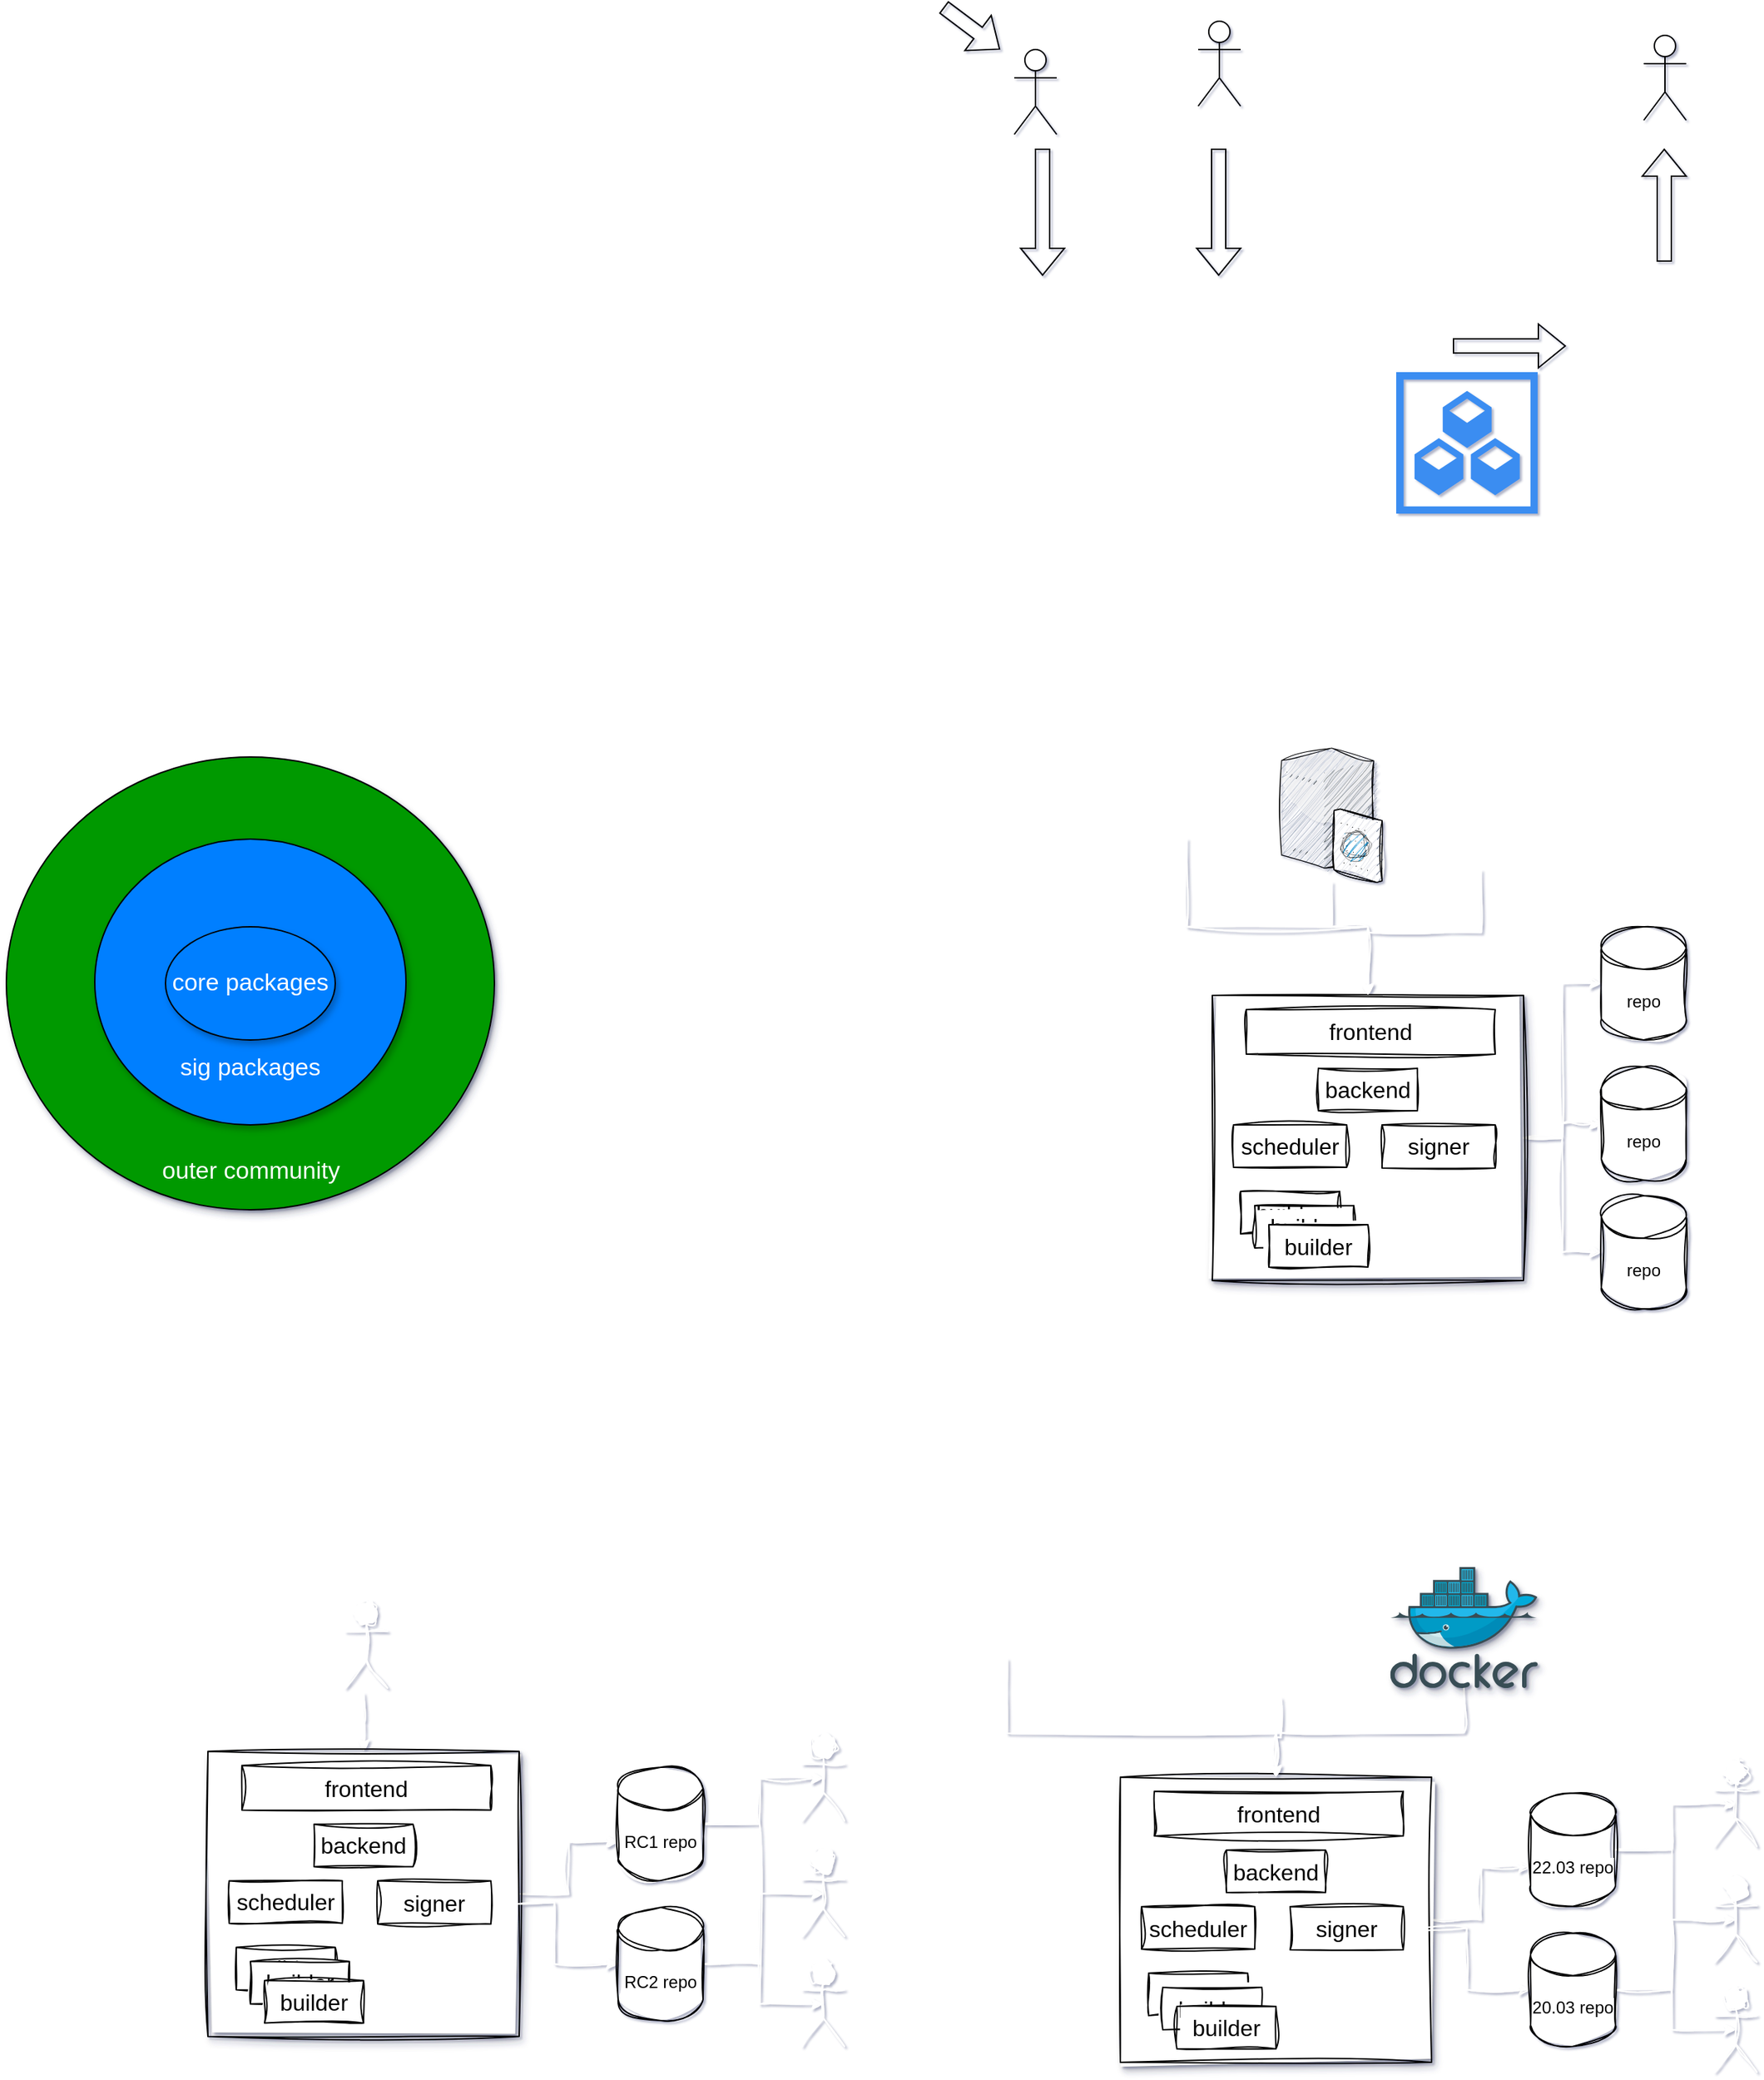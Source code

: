 <mxfile version="20.7.4" type="github">
  <diagram id="Us9jO3z87xNzmJYBW_6A" name="第 1 页">
    <mxGraphModel dx="2901" dy="1116" grid="1" gridSize="10" guides="1" tooltips="1" connect="1" arrows="1" fold="1" page="1" pageScale="1" pageWidth="827" pageHeight="1169" math="0" shadow="1">
      <root>
        <mxCell id="0" />
        <mxCell id="1" parent="0" />
        <mxCell id="nltje8YVPNteBR59WQZ6-17" style="edgeStyle=orthogonalEdgeStyle;rounded=0;orthogonalLoop=1;jettySize=auto;html=1;entryX=0;entryY=0.5;entryDx=0;entryDy=0;entryPerimeter=0;strokeColor=#FFFFFF;sketch=1;curveFitting=1;jiggle=2;" parent="1" source="JXJb3rMGecMADJpPMJTT-8" target="nltje8YVPNteBR59WQZ6-16" edge="1">
          <mxGeometry relative="1" as="geometry" />
        </mxCell>
        <mxCell id="nltje8YVPNteBR59WQZ6-19" style="edgeStyle=orthogonalEdgeStyle;rounded=0;orthogonalLoop=1;jettySize=auto;html=1;entryX=0;entryY=0.5;entryDx=0;entryDy=0;entryPerimeter=0;strokeColor=#FFFFFF;sketch=1;curveFitting=1;jiggle=2;" parent="1" source="JXJb3rMGecMADJpPMJTT-8" target="nltje8YVPNteBR59WQZ6-18" edge="1">
          <mxGeometry relative="1" as="geometry" />
        </mxCell>
        <mxCell id="nltje8YVPNteBR59WQZ6-22" style="edgeStyle=orthogonalEdgeStyle;rounded=0;orthogonalLoop=1;jettySize=auto;html=1;entryX=0;entryY=0.5;entryDx=0;entryDy=0;entryPerimeter=0;strokeColor=#FFFFFF;sketch=1;curveFitting=1;jiggle=2;" parent="1" source="JXJb3rMGecMADJpPMJTT-8" target="nltje8YVPNteBR59WQZ6-21" edge="1">
          <mxGeometry relative="1" as="geometry" />
        </mxCell>
        <mxCell id="JXJb3rMGecMADJpPMJTT-8" value="" style="rounded=0;whiteSpace=wrap;html=1;fontSize=16;glass=0;shadow=1;sketch=1;curveFitting=1;jiggle=2;" parent="1" vertex="1">
          <mxGeometry x="350" y="858.5" width="220" height="201.5" as="geometry" />
        </mxCell>
        <mxCell id="MfM9e1bgHj_mFn8Fd6dJ-1" value="" style="shape=umlActor;verticalLabelPosition=bottom;verticalAlign=top;html=1;outlineConnect=0;" parent="1" vertex="1">
          <mxGeometry x="210" y="190" width="30" height="60" as="geometry" />
        </mxCell>
        <mxCell id="MfM9e1bgHj_mFn8Fd6dJ-2" value="" style="shape=umlActor;verticalLabelPosition=bottom;verticalAlign=top;html=1;outlineConnect=0;" parent="1" vertex="1">
          <mxGeometry x="340" y="170" width="30" height="60" as="geometry" />
        </mxCell>
        <mxCell id="MfM9e1bgHj_mFn8Fd6dJ-3" value="" style="shape=umlActor;verticalLabelPosition=bottom;verticalAlign=top;html=1;outlineConnect=0;" parent="1" vertex="1">
          <mxGeometry x="655" y="180" width="30" height="60" as="geometry" />
        </mxCell>
        <mxCell id="MfM9e1bgHj_mFn8Fd6dJ-6" value="" style="shape=flexArrow;endArrow=classic;html=1;rounded=0;" parent="1" edge="1">
          <mxGeometry width="50" height="50" relative="1" as="geometry">
            <mxPoint x="230" y="260" as="sourcePoint" />
            <mxPoint x="230" y="350" as="targetPoint" />
          </mxGeometry>
        </mxCell>
        <mxCell id="MfM9e1bgHj_mFn8Fd6dJ-7" value="" style="shape=flexArrow;endArrow=classic;html=1;rounded=0;" parent="1" edge="1">
          <mxGeometry width="50" height="50" relative="1" as="geometry">
            <mxPoint x="354.5" y="260" as="sourcePoint" />
            <mxPoint x="354.5" y="350" as="targetPoint" />
          </mxGeometry>
        </mxCell>
        <mxCell id="MfM9e1bgHj_mFn8Fd6dJ-8" value="" style="shape=flexArrow;endArrow=classic;html=1;rounded=0;" parent="1" edge="1">
          <mxGeometry width="50" height="50" relative="1" as="geometry">
            <mxPoint x="669.5" y="340" as="sourcePoint" />
            <mxPoint x="669.5" y="260" as="targetPoint" />
          </mxGeometry>
        </mxCell>
        <mxCell id="MfM9e1bgHj_mFn8Fd6dJ-10" value="" style="shape=flexArrow;endArrow=classic;html=1;rounded=0;" parent="1" edge="1">
          <mxGeometry width="50" height="50" relative="1" as="geometry">
            <mxPoint x="520" y="399.5" as="sourcePoint" />
            <mxPoint x="600" y="399.5" as="targetPoint" />
          </mxGeometry>
        </mxCell>
        <mxCell id="nltje8YVPNteBR59WQZ6-29" style="edgeStyle=orthogonalEdgeStyle;rounded=0;orthogonalLoop=1;jettySize=auto;html=1;entryX=0.5;entryY=0;entryDx=0;entryDy=0;strokeColor=#FFFFFF;sketch=1;curveFitting=1;jiggle=2;" parent="1" source="MfM9e1bgHj_mFn8Fd6dJ-14" target="JXJb3rMGecMADJpPMJTT-8" edge="1">
          <mxGeometry relative="1" as="geometry">
            <Array as="points">
              <mxPoint x="540" y="814" />
              <mxPoint x="460" y="814" />
            </Array>
          </mxGeometry>
        </mxCell>
        <mxCell id="MfM9e1bgHj_mFn8Fd6dJ-14" value="" style="shape=image;html=1;verticalAlign=top;verticalLabelPosition=bottom;labelBackgroundColor=#ffffff;imageAspect=0;aspect=fixed;image=https://cdn4.iconfinder.com/data/icons/socialcones/508/Github-128.png;sketch=1;curveFitting=1;jiggle=2;" parent="1" vertex="1">
          <mxGeometry x="500" y="690" width="80" height="80" as="geometry" />
        </mxCell>
        <mxCell id="MfM9e1bgHj_mFn8Fd6dJ-15" value="" style="shape=flexArrow;endArrow=classic;html=1;rounded=0;" parent="1" edge="1">
          <mxGeometry width="50" height="50" relative="1" as="geometry">
            <mxPoint x="160" y="160" as="sourcePoint" />
            <mxPoint x="200" y="190" as="targetPoint" />
          </mxGeometry>
        </mxCell>
        <mxCell id="MfM9e1bgHj_mFn8Fd6dJ-20" value="" style="sketch=0;html=1;aspect=fixed;strokeColor=none;shadow=0;align=center;verticalAlign=top;fillColor=#3B8DF1;shape=mxgraph.gcp2.repository_3" parent="1" vertex="1">
          <mxGeometry x="480" y="418" width="100" height="100" as="geometry" />
        </mxCell>
        <mxCell id="nltje8YVPNteBR59WQZ6-26" style="edgeStyle=orthogonalEdgeStyle;rounded=0;orthogonalLoop=1;jettySize=auto;html=1;strokeColor=#FFFFFF;sketch=1;curveFitting=1;jiggle=2;" parent="1" source="JXJb3rMGecMADJpPMJTT-4" target="JXJb3rMGecMADJpPMJTT-8" edge="1">
          <mxGeometry relative="1" as="geometry">
            <Array as="points">
              <mxPoint x="435" y="810" />
              <mxPoint x="460" y="810" />
            </Array>
          </mxGeometry>
        </mxCell>
        <mxCell id="JXJb3rMGecMADJpPMJTT-4" value="" style="verticalLabelPosition=bottom;aspect=fixed;html=1;verticalAlign=top;strokeColor=none;align=center;outlineConnect=0;shape=mxgraph.citrix.ftp_server;fontSize=16;sketch=1;curveFitting=1;jiggle=2;" parent="1" vertex="1">
          <mxGeometry x="399" y="681.5" width="71" height="97" as="geometry" />
        </mxCell>
        <mxCell id="JXJb3rMGecMADJpPMJTT-9" value="frontend" style="rounded=0;whiteSpace=wrap;html=1;fontSize=16;sketch=1;curveFitting=1;jiggle=2;" parent="1" vertex="1">
          <mxGeometry x="374" y="868.5" width="176" height="31.5" as="geometry" />
        </mxCell>
        <mxCell id="JXJb3rMGecMADJpPMJTT-10" value="backend" style="rounded=0;whiteSpace=wrap;html=1;fontSize=16;sketch=1;curveFitting=1;jiggle=2;" parent="1" vertex="1">
          <mxGeometry x="425" y="910" width="70" height="30" as="geometry" />
        </mxCell>
        <mxCell id="nltje8YVPNteBR59WQZ6-11" value="builder" style="rounded=0;whiteSpace=wrap;html=1;fontSize=16;sketch=1;curveFitting=1;jiggle=2;" parent="1" vertex="1">
          <mxGeometry x="370" y="997" width="70" height="30" as="geometry" />
        </mxCell>
        <mxCell id="nltje8YVPNteBR59WQZ6-12" value="signer" style="rounded=0;whiteSpace=wrap;html=1;fontSize=16;sketch=1;curveFitting=1;jiggle=2;" parent="1" vertex="1">
          <mxGeometry x="470" y="950" width="80" height="30.5" as="geometry" />
        </mxCell>
        <mxCell id="nltje8YVPNteBR59WQZ6-13" value="builder" style="rounded=0;whiteSpace=wrap;html=1;fontSize=16;sketch=1;curveFitting=1;jiggle=2;" parent="1" vertex="1">
          <mxGeometry x="380" y="1007" width="70" height="30" as="geometry" />
        </mxCell>
        <mxCell id="nltje8YVPNteBR59WQZ6-14" value="builder" style="rounded=0;whiteSpace=wrap;html=1;fontSize=16;sketch=1;curveFitting=1;jiggle=2;" parent="1" vertex="1">
          <mxGeometry x="390" y="1020.5" width="70" height="30" as="geometry" />
        </mxCell>
        <mxCell id="nltje8YVPNteBR59WQZ6-15" value="scheduler" style="rounded=0;whiteSpace=wrap;html=1;fontSize=16;sketch=1;curveFitting=1;jiggle=2;" parent="1" vertex="1">
          <mxGeometry x="365" y="950" width="80" height="30" as="geometry" />
        </mxCell>
        <mxCell id="nltje8YVPNteBR59WQZ6-16" value="repo" style="shape=cylinder3;whiteSpace=wrap;html=1;boundedLbl=1;backgroundOutline=1;size=15;sketch=1;curveFitting=1;jiggle=2;" parent="1" vertex="1">
          <mxGeometry x="625" y="909" width="60" height="80" as="geometry" />
        </mxCell>
        <mxCell id="nltje8YVPNteBR59WQZ6-18" value="repo" style="shape=cylinder3;whiteSpace=wrap;html=1;boundedLbl=1;backgroundOutline=1;size=15;sketch=1;curveFitting=1;jiggle=2;" parent="1" vertex="1">
          <mxGeometry x="625" y="810" width="60" height="80" as="geometry" />
        </mxCell>
        <mxCell id="nltje8YVPNteBR59WQZ6-21" value="repo" style="shape=cylinder3;whiteSpace=wrap;html=1;boundedLbl=1;backgroundOutline=1;size=15;sketch=1;curveFitting=1;jiggle=2;" parent="1" vertex="1">
          <mxGeometry x="625" y="1000" width="60" height="80" as="geometry" />
        </mxCell>
        <mxCell id="nltje8YVPNteBR59WQZ6-40" style="edgeStyle=orthogonalEdgeStyle;rounded=0;orthogonalLoop=1;jettySize=auto;html=1;strokeColor=#FFFFFF;sketch=1;curveFitting=1;jiggle=2;" parent="1" source="nltje8YVPNteBR59WQZ6-35" target="JXJb3rMGecMADJpPMJTT-8" edge="1">
          <mxGeometry relative="1" as="geometry">
            <Array as="points">
              <mxPoint x="332" y="810" />
              <mxPoint x="460" y="810" />
            </Array>
          </mxGeometry>
        </mxCell>
        <mxCell id="nltje8YVPNteBR59WQZ6-35" value="" style="shape=image;verticalLabelPosition=bottom;labelBackgroundColor=default;verticalAlign=top;aspect=fixed;imageAspect=0;image=https://pypi.org/static/images/logo-small.95de8436.svg;sketch=1;curveFitting=1;jiggle=2;" parent="1" vertex="1">
          <mxGeometry x="299" y="690" width="66" height="58" as="geometry" />
        </mxCell>
        <mxCell id="nltje8YVPNteBR59WQZ6-63" style="edgeStyle=orthogonalEdgeStyle;rounded=0;orthogonalLoop=1;jettySize=auto;html=1;entryX=0.5;entryY=0;entryDx=0;entryDy=0;labelBackgroundColor=default;strokeColor=#FFFFFF;sketch=1;curveFitting=1;jiggle=2;" parent="1" source="nltje8YVPNteBR59WQZ6-43" target="nltje8YVPNteBR59WQZ6-44" edge="1">
          <mxGeometry relative="1" as="geometry" />
        </mxCell>
        <mxCell id="nltje8YVPNteBR59WQZ6-43" value="" style="shape=image;verticalLabelPosition=bottom;labelBackgroundColor=default;verticalAlign=top;aspect=fixed;imageAspect=0;image=https://www.nginx.com/wp-content/uploads/2020/05/NGINX-product-icon.svg;sketch=1;curveFitting=1;jiggle=2;" parent="1" vertex="1">
          <mxGeometry x="346.8" y="1235" width="103.2" height="120" as="geometry" />
        </mxCell>
        <mxCell id="nltje8YVPNteBR59WQZ6-55" style="edgeStyle=orthogonalEdgeStyle;rounded=0;orthogonalLoop=1;jettySize=auto;html=1;entryX=0;entryY=0;entryDx=0;entryDy=52.5;entryPerimeter=0;strokeColor=#FFFFFF;labelBackgroundColor=default;sketch=1;curveFitting=1;jiggle=2;" parent="1" source="nltje8YVPNteBR59WQZ6-44" target="nltje8YVPNteBR59WQZ6-54" edge="1">
          <mxGeometry relative="1" as="geometry" />
        </mxCell>
        <mxCell id="nltje8YVPNteBR59WQZ6-44" value="" style="rounded=0;whiteSpace=wrap;html=1;fontSize=16;glass=0;shadow=1;labelBackgroundColor=default;sketch=1;curveFitting=1;jiggle=2;" parent="1" vertex="1">
          <mxGeometry x="285" y="1411" width="220" height="201.5" as="geometry" />
        </mxCell>
        <mxCell id="nltje8YVPNteBR59WQZ6-45" value="frontend" style="rounded=0;whiteSpace=wrap;html=1;fontSize=16;labelBackgroundColor=default;sketch=1;curveFitting=1;jiggle=2;" parent="1" vertex="1">
          <mxGeometry x="309" y="1421" width="176" height="31.5" as="geometry" />
        </mxCell>
        <mxCell id="nltje8YVPNteBR59WQZ6-46" value="backend" style="rounded=0;whiteSpace=wrap;html=1;fontSize=16;labelBackgroundColor=default;sketch=1;curveFitting=1;jiggle=2;" parent="1" vertex="1">
          <mxGeometry x="360" y="1462.5" width="70" height="30" as="geometry" />
        </mxCell>
        <mxCell id="nltje8YVPNteBR59WQZ6-47" value="builder" style="rounded=0;whiteSpace=wrap;html=1;fontSize=16;labelBackgroundColor=default;sketch=1;curveFitting=1;jiggle=2;" parent="1" vertex="1">
          <mxGeometry x="305" y="1549.5" width="70" height="30" as="geometry" />
        </mxCell>
        <mxCell id="nltje8YVPNteBR59WQZ6-56" style="edgeStyle=orthogonalEdgeStyle;rounded=0;orthogonalLoop=1;jettySize=auto;html=1;entryX=0;entryY=0.5;entryDx=0;entryDy=0;entryPerimeter=0;strokeColor=#FFFFFF;labelBackgroundColor=default;sketch=1;curveFitting=1;jiggle=2;" parent="1" source="nltje8YVPNteBR59WQZ6-48" target="nltje8YVPNteBR59WQZ6-53" edge="1">
          <mxGeometry relative="1" as="geometry" />
        </mxCell>
        <mxCell id="nltje8YVPNteBR59WQZ6-48" value="signer" style="rounded=0;whiteSpace=wrap;html=1;fontSize=16;labelBackgroundColor=default;sketch=1;curveFitting=1;jiggle=2;" parent="1" vertex="1">
          <mxGeometry x="405" y="1502.5" width="80" height="30.5" as="geometry" />
        </mxCell>
        <mxCell id="nltje8YVPNteBR59WQZ6-49" value="builder" style="rounded=0;whiteSpace=wrap;html=1;fontSize=16;labelBackgroundColor=default;sketch=1;curveFitting=1;jiggle=2;" parent="1" vertex="1">
          <mxGeometry x="315" y="1559.5" width="70" height="30" as="geometry" />
        </mxCell>
        <mxCell id="nltje8YVPNteBR59WQZ6-50" value="builder" style="rounded=0;whiteSpace=wrap;html=1;fontSize=16;labelBackgroundColor=default;sketch=1;curveFitting=1;jiggle=2;" parent="1" vertex="1">
          <mxGeometry x="325" y="1573" width="70" height="30" as="geometry" />
        </mxCell>
        <mxCell id="nltje8YVPNteBR59WQZ6-51" value="scheduler" style="rounded=0;whiteSpace=wrap;html=1;fontSize=16;labelBackgroundColor=default;sketch=1;curveFitting=1;jiggle=2;" parent="1" vertex="1">
          <mxGeometry x="300" y="1502.5" width="80" height="30" as="geometry" />
        </mxCell>
        <mxCell id="nltje8YVPNteBR59WQZ6-61" style="edgeStyle=orthogonalEdgeStyle;rounded=0;orthogonalLoop=1;jettySize=auto;html=1;entryX=0.5;entryY=0.5;entryDx=0;entryDy=0;entryPerimeter=0;strokeColor=#FFFFFF;labelBackgroundColor=default;sketch=1;curveFitting=1;jiggle=2;" parent="1" source="nltje8YVPNteBR59WQZ6-53" target="nltje8YVPNteBR59WQZ6-58" edge="1">
          <mxGeometry relative="1" as="geometry">
            <Array as="points">
              <mxPoint x="675" y="1561" />
              <mxPoint x="675" y="1512" />
            </Array>
          </mxGeometry>
        </mxCell>
        <mxCell id="nltje8YVPNteBR59WQZ6-53" value="20.03 repo" style="shape=cylinder3;whiteSpace=wrap;html=1;boundedLbl=1;backgroundOutline=1;size=15;labelBackgroundColor=default;sketch=1;curveFitting=1;jiggle=2;" parent="1" vertex="1">
          <mxGeometry x="575" y="1521.25" width="60" height="80" as="geometry" />
        </mxCell>
        <mxCell id="nltje8YVPNteBR59WQZ6-60" style="edgeStyle=orthogonalEdgeStyle;rounded=0;orthogonalLoop=1;jettySize=auto;html=1;entryX=0.5;entryY=0.5;entryDx=0;entryDy=0;entryPerimeter=0;strokeColor=#FFFFFF;labelBackgroundColor=default;sketch=1;curveFitting=1;jiggle=2;" parent="1" source="nltje8YVPNteBR59WQZ6-54" target="nltje8YVPNteBR59WQZ6-57" edge="1">
          <mxGeometry relative="1" as="geometry">
            <Array as="points">
              <mxPoint x="675" y="1462" />
              <mxPoint x="675" y="1430" />
            </Array>
          </mxGeometry>
        </mxCell>
        <mxCell id="nltje8YVPNteBR59WQZ6-62" style="edgeStyle=orthogonalEdgeStyle;rounded=0;orthogonalLoop=1;jettySize=auto;html=1;entryX=0.5;entryY=0.5;entryDx=0;entryDy=0;entryPerimeter=0;strokeColor=#FFFFFF;labelBackgroundColor=default;sketch=1;curveFitting=1;jiggle=2;" parent="1" source="nltje8YVPNteBR59WQZ6-54" target="nltje8YVPNteBR59WQZ6-59" edge="1">
          <mxGeometry relative="1" as="geometry">
            <Array as="points">
              <mxPoint x="675" y="1462" />
              <mxPoint x="675" y="1590" />
            </Array>
          </mxGeometry>
        </mxCell>
        <mxCell id="nltje8YVPNteBR59WQZ6-54" value="22.03 repo" style="shape=cylinder3;whiteSpace=wrap;html=1;boundedLbl=1;backgroundOutline=1;size=15;labelBackgroundColor=default;sketch=1;curveFitting=1;jiggle=2;" parent="1" vertex="1">
          <mxGeometry x="575" y="1422.25" width="60" height="80" as="geometry" />
        </mxCell>
        <mxCell id="nltje8YVPNteBR59WQZ6-57" value="" style="shape=umlActor;verticalLabelPosition=bottom;verticalAlign=top;html=1;outlineConnect=0;fillColor=#FFFFFF;strokeColor=#FFFFFF;labelBackgroundColor=default;sketch=1;curveFitting=1;jiggle=2;" parent="1" vertex="1">
          <mxGeometry x="705" y="1400" width="30" height="60" as="geometry" />
        </mxCell>
        <mxCell id="nltje8YVPNteBR59WQZ6-58" value="" style="shape=umlActor;verticalLabelPosition=bottom;verticalAlign=top;html=1;outlineConnect=0;fillColor=#FFFFFF;strokeColor=#FFFFFF;labelBackgroundColor=default;sketch=1;curveFitting=1;jiggle=2;" parent="1" vertex="1">
          <mxGeometry x="705" y="1481.75" width="30" height="60" as="geometry" />
        </mxCell>
        <mxCell id="nltje8YVPNteBR59WQZ6-59" value="" style="shape=umlActor;verticalLabelPosition=bottom;verticalAlign=top;html=1;outlineConnect=0;fillColor=#FFFFFF;strokeColor=#FFFFFF;labelBackgroundColor=default;sketch=1;curveFitting=1;jiggle=2;" parent="1" vertex="1">
          <mxGeometry x="705" y="1559.5" width="30" height="60" as="geometry" />
        </mxCell>
        <mxCell id="nltje8YVPNteBR59WQZ6-64" style="edgeStyle=orthogonalEdgeStyle;rounded=0;orthogonalLoop=1;jettySize=auto;html=1;entryX=0.5;entryY=0;entryDx=0;entryDy=0;labelBackgroundColor=default;strokeColor=#FFFFFF;sketch=1;curveFitting=1;jiggle=2;" parent="1" target="nltje8YVPNteBR59WQZ6-67" edge="1">
          <mxGeometry relative="1" as="geometry">
            <mxPoint x="-250" y="1351.75" as="sourcePoint" />
          </mxGeometry>
        </mxCell>
        <mxCell id="nltje8YVPNteBR59WQZ6-66" style="edgeStyle=orthogonalEdgeStyle;rounded=0;orthogonalLoop=1;jettySize=auto;html=1;entryX=0;entryY=0;entryDx=0;entryDy=52.5;entryPerimeter=0;strokeColor=#FFFFFF;labelBackgroundColor=default;sketch=1;curveFitting=1;jiggle=2;" parent="1" source="nltje8YVPNteBR59WQZ6-67" target="nltje8YVPNteBR59WQZ6-80" edge="1">
          <mxGeometry relative="1" as="geometry" />
        </mxCell>
        <mxCell id="nltje8YVPNteBR59WQZ6-67" value="" style="rounded=0;whiteSpace=wrap;html=1;fontSize=16;glass=0;shadow=1;labelBackgroundColor=default;sketch=1;curveFitting=1;jiggle=2;" parent="1" vertex="1">
          <mxGeometry x="-360" y="1392.75" width="220" height="201.5" as="geometry" />
        </mxCell>
        <mxCell id="nltje8YVPNteBR59WQZ6-68" value="frontend" style="rounded=0;whiteSpace=wrap;html=1;fontSize=16;labelBackgroundColor=default;sketch=1;curveFitting=1;jiggle=2;" parent="1" vertex="1">
          <mxGeometry x="-336" y="1402.75" width="176" height="31.5" as="geometry" />
        </mxCell>
        <mxCell id="nltje8YVPNteBR59WQZ6-69" value="backend" style="rounded=0;whiteSpace=wrap;html=1;fontSize=16;labelBackgroundColor=default;sketch=1;curveFitting=1;jiggle=2;" parent="1" vertex="1">
          <mxGeometry x="-285" y="1444.25" width="70" height="30" as="geometry" />
        </mxCell>
        <mxCell id="nltje8YVPNteBR59WQZ6-70" value="builder" style="rounded=0;whiteSpace=wrap;html=1;fontSize=16;labelBackgroundColor=default;sketch=1;curveFitting=1;jiggle=2;" parent="1" vertex="1">
          <mxGeometry x="-340" y="1531.25" width="70" height="30" as="geometry" />
        </mxCell>
        <mxCell id="nltje8YVPNteBR59WQZ6-71" style="edgeStyle=orthogonalEdgeStyle;rounded=0;orthogonalLoop=1;jettySize=auto;html=1;entryX=0;entryY=0.5;entryDx=0;entryDy=0;entryPerimeter=0;strokeColor=#FFFFFF;labelBackgroundColor=default;sketch=1;curveFitting=1;jiggle=2;" parent="1" source="nltje8YVPNteBR59WQZ6-72" target="nltje8YVPNteBR59WQZ6-77" edge="1">
          <mxGeometry relative="1" as="geometry" />
        </mxCell>
        <mxCell id="nltje8YVPNteBR59WQZ6-72" value="signer" style="rounded=0;whiteSpace=wrap;html=1;fontSize=16;labelBackgroundColor=default;sketch=1;curveFitting=1;jiggle=2;" parent="1" vertex="1">
          <mxGeometry x="-240" y="1484.25" width="80" height="30.5" as="geometry" />
        </mxCell>
        <mxCell id="nltje8YVPNteBR59WQZ6-73" value="builder" style="rounded=0;whiteSpace=wrap;html=1;fontSize=16;labelBackgroundColor=default;sketch=1;curveFitting=1;jiggle=2;" parent="1" vertex="1">
          <mxGeometry x="-330" y="1541.25" width="70" height="30" as="geometry" />
        </mxCell>
        <mxCell id="nltje8YVPNteBR59WQZ6-74" value="builder" style="rounded=0;whiteSpace=wrap;html=1;fontSize=16;labelBackgroundColor=default;sketch=1;curveFitting=1;jiggle=2;" parent="1" vertex="1">
          <mxGeometry x="-320" y="1554.75" width="70" height="30" as="geometry" />
        </mxCell>
        <mxCell id="nltje8YVPNteBR59WQZ6-75" value="scheduler" style="rounded=0;whiteSpace=wrap;html=1;fontSize=16;labelBackgroundColor=default;sketch=1;curveFitting=1;jiggle=2;" parent="1" vertex="1">
          <mxGeometry x="-345" y="1484.25" width="80" height="30" as="geometry" />
        </mxCell>
        <mxCell id="nltje8YVPNteBR59WQZ6-76" style="edgeStyle=orthogonalEdgeStyle;rounded=0;orthogonalLoop=1;jettySize=auto;html=1;entryX=0.5;entryY=0.5;entryDx=0;entryDy=0;entryPerimeter=0;strokeColor=#FFFFFF;labelBackgroundColor=default;sketch=1;curveFitting=1;jiggle=2;" parent="1" source="nltje8YVPNteBR59WQZ6-77" target="nltje8YVPNteBR59WQZ6-82" edge="1">
          <mxGeometry relative="1" as="geometry">
            <Array as="points">
              <mxPoint x="30" y="1542.75" />
              <mxPoint x="30" y="1493.75" />
            </Array>
          </mxGeometry>
        </mxCell>
        <mxCell id="nltje8YVPNteBR59WQZ6-77" value="RC2 repo" style="shape=cylinder3;whiteSpace=wrap;html=1;boundedLbl=1;backgroundOutline=1;size=15;labelBackgroundColor=default;sketch=1;curveFitting=1;jiggle=2;" parent="1" vertex="1">
          <mxGeometry x="-70" y="1503" width="60" height="80" as="geometry" />
        </mxCell>
        <mxCell id="nltje8YVPNteBR59WQZ6-78" style="edgeStyle=orthogonalEdgeStyle;rounded=0;orthogonalLoop=1;jettySize=auto;html=1;entryX=0.5;entryY=0.5;entryDx=0;entryDy=0;entryPerimeter=0;strokeColor=#FFFFFF;labelBackgroundColor=default;sketch=1;curveFitting=1;jiggle=2;" parent="1" source="nltje8YVPNteBR59WQZ6-80" target="nltje8YVPNteBR59WQZ6-81" edge="1">
          <mxGeometry relative="1" as="geometry">
            <Array as="points">
              <mxPoint x="30" y="1443.75" />
              <mxPoint x="30" y="1411.75" />
            </Array>
          </mxGeometry>
        </mxCell>
        <mxCell id="nltje8YVPNteBR59WQZ6-79" style="edgeStyle=orthogonalEdgeStyle;rounded=0;orthogonalLoop=1;jettySize=auto;html=1;entryX=0.5;entryY=0.5;entryDx=0;entryDy=0;entryPerimeter=0;strokeColor=#FFFFFF;labelBackgroundColor=default;sketch=1;curveFitting=1;jiggle=2;" parent="1" source="nltje8YVPNteBR59WQZ6-80" target="nltje8YVPNteBR59WQZ6-83" edge="1">
          <mxGeometry relative="1" as="geometry">
            <Array as="points">
              <mxPoint x="30" y="1443.75" />
              <mxPoint x="30" y="1571.75" />
            </Array>
          </mxGeometry>
        </mxCell>
        <mxCell id="nltje8YVPNteBR59WQZ6-80" value="RC1 repo" style="shape=cylinder3;whiteSpace=wrap;html=1;boundedLbl=1;backgroundOutline=1;size=15;labelBackgroundColor=default;sketch=1;curveFitting=1;jiggle=2;" parent="1" vertex="1">
          <mxGeometry x="-70" y="1404" width="60" height="80" as="geometry" />
        </mxCell>
        <mxCell id="nltje8YVPNteBR59WQZ6-81" value="" style="shape=umlActor;verticalLabelPosition=bottom;verticalAlign=top;html=1;outlineConnect=0;fillColor=#FFFFFF;strokeColor=#FFFFFF;labelBackgroundColor=default;sketch=1;curveFitting=1;jiggle=2;" parent="1" vertex="1">
          <mxGeometry x="60" y="1381.75" width="30" height="60" as="geometry" />
        </mxCell>
        <mxCell id="nltje8YVPNteBR59WQZ6-82" value="" style="shape=umlActor;verticalLabelPosition=bottom;verticalAlign=top;html=1;outlineConnect=0;fillColor=#FFFFFF;strokeColor=#FFFFFF;labelBackgroundColor=default;sketch=1;curveFitting=1;jiggle=2;" parent="1" vertex="1">
          <mxGeometry x="60" y="1463.5" width="30" height="60" as="geometry" />
        </mxCell>
        <mxCell id="nltje8YVPNteBR59WQZ6-83" value="" style="shape=umlActor;verticalLabelPosition=bottom;verticalAlign=top;html=1;outlineConnect=0;fillColor=#FFFFFF;strokeColor=#FFFFFF;labelBackgroundColor=default;sketch=1;curveFitting=1;jiggle=2;" parent="1" vertex="1">
          <mxGeometry x="60" y="1541.25" width="30" height="60" as="geometry" />
        </mxCell>
        <mxCell id="nltje8YVPNteBR59WQZ6-85" style="edgeStyle=orthogonalEdgeStyle;rounded=0;orthogonalLoop=1;jettySize=auto;html=1;entryX=0.5;entryY=0;entryDx=0;entryDy=0;labelBackgroundColor=default;strokeColor=#FFFFFF;sketch=1;curveFitting=1;jiggle=2;" parent="1" source="nltje8YVPNteBR59WQZ6-84" target="nltje8YVPNteBR59WQZ6-44" edge="1">
          <mxGeometry relative="1" as="geometry">
            <Array as="points">
              <mxPoint x="205" y="1380" />
              <mxPoint x="395" y="1380" />
            </Array>
          </mxGeometry>
        </mxCell>
        <mxCell id="nltje8YVPNteBR59WQZ6-84" value="" style="shape=image;verticalLabelPosition=bottom;labelBackgroundColor=default;verticalAlign=top;aspect=fixed;imageAspect=0;image=https://www.gnome.org/wp-content/uploads/2020/08/cropped-logo.png;sketch=1;curveFitting=1;jiggle=2;" parent="1" vertex="1">
          <mxGeometry x="175" y="1262.5" width="150" height="65" as="geometry" />
        </mxCell>
        <mxCell id="nltje8YVPNteBR59WQZ6-89" style="edgeStyle=orthogonalEdgeStyle;rounded=0;orthogonalLoop=1;jettySize=auto;html=1;entryX=0.5;entryY=0;entryDx=0;entryDy=0;labelBackgroundColor=default;strokeColor=#FFFFFF;sketch=1;curveFitting=1;jiggle=2;" parent="1" source="nltje8YVPNteBR59WQZ6-86" target="nltje8YVPNteBR59WQZ6-44" edge="1">
          <mxGeometry relative="1" as="geometry" />
        </mxCell>
        <mxCell id="nltje8YVPNteBR59WQZ6-86" value="" style="aspect=fixed;html=1;points=[];align=center;image;fontSize=12;image=img/lib/mscae/Docker.svg;rounded=0;shadow=1;glass=0;labelBackgroundColor=default;strokeColor=#FFFFFF;fillColor=#FFFFFF;sketch=1;curveFitting=1;jiggle=2;" parent="1" vertex="1">
          <mxGeometry x="475.73" y="1262.5" width="104.27" height="85.5" as="geometry" />
        </mxCell>
        <mxCell id="nltje8YVPNteBR59WQZ6-91" value="" style="shape=umlActor;verticalLabelPosition=bottom;verticalAlign=top;html=1;outlineConnect=0;fillColor=#FFFFFF;strokeColor=#FFFFFF;labelBackgroundColor=default;sketch=1;curveFitting=1;jiggle=2;" parent="1" vertex="1">
          <mxGeometry x="-263" y="1288" width="30" height="60" as="geometry" />
        </mxCell>
        <mxCell id="XHziyNAgZ4FbrBKkKOuL-3" value="&lt;font color=&quot;#ffffff&quot;&gt;&lt;br style=&quot;font-size: 17px;&quot;&gt;&lt;br style=&quot;font-size: 17px;&quot;&gt;&lt;br style=&quot;font-size: 17px;&quot;&gt;&lt;br style=&quot;font-size: 17px;&quot;&gt;&lt;br style=&quot;font-size: 17px;&quot;&gt;&lt;br style=&quot;font-size: 17px;&quot;&gt;&lt;br style=&quot;font-size: 17px;&quot;&gt;&lt;br style=&quot;font-size: 17px;&quot;&gt;&lt;br style=&quot;font-size: 17px;&quot;&gt;&lt;br style=&quot;font-size: 17px;&quot;&gt;&lt;br style=&quot;font-size: 17px;&quot;&gt;&lt;br style=&quot;font-size: 17px;&quot;&gt;&lt;br style=&quot;font-size: 17px;&quot;&gt;outer community&lt;/font&gt;" style="ellipse;whiteSpace=wrap;html=1;fillColor=#009900;shadow=1;fontSize=17;labelBackgroundColor=none;labelBorderColor=none;" vertex="1" parent="1">
          <mxGeometry x="-502.5" y="690" width="345" height="320" as="geometry" />
        </mxCell>
        <mxCell id="XHziyNAgZ4FbrBKkKOuL-2" value="&lt;font color=&quot;#ffffff&quot;&gt;&lt;br style=&quot;font-size: 17px;&quot;&gt;&lt;br style=&quot;font-size: 17px;&quot;&gt;&lt;br style=&quot;font-size: 17px;&quot;&gt;&lt;br style=&quot;font-size: 17px;&quot;&gt;&lt;br style=&quot;font-size: 17px;&quot;&gt;&lt;br style=&quot;font-size: 17px;&quot;&gt;sig packages&lt;/font&gt;" style="ellipse;whiteSpace=wrap;html=1;fillColor=#007FFF;shadow=1;fontSize=17;labelBackgroundColor=none;labelBorderColor=none;" vertex="1" parent="1">
          <mxGeometry x="-440" y="748" width="220" height="202" as="geometry" />
        </mxCell>
        <mxCell id="XHziyNAgZ4FbrBKkKOuL-1" value="&lt;font color=&quot;#ffffff&quot; style=&quot;font-size: 17px;&quot;&gt;core packages&lt;/font&gt;" style="ellipse;whiteSpace=wrap;html=1;fillColor=#007FFF;shadow=1;fontSize=17;labelBackgroundColor=none;labelBorderColor=none;" vertex="1" parent="1">
          <mxGeometry x="-390" y="810" width="120" height="80" as="geometry" />
        </mxCell>
      </root>
    </mxGraphModel>
  </diagram>
</mxfile>
